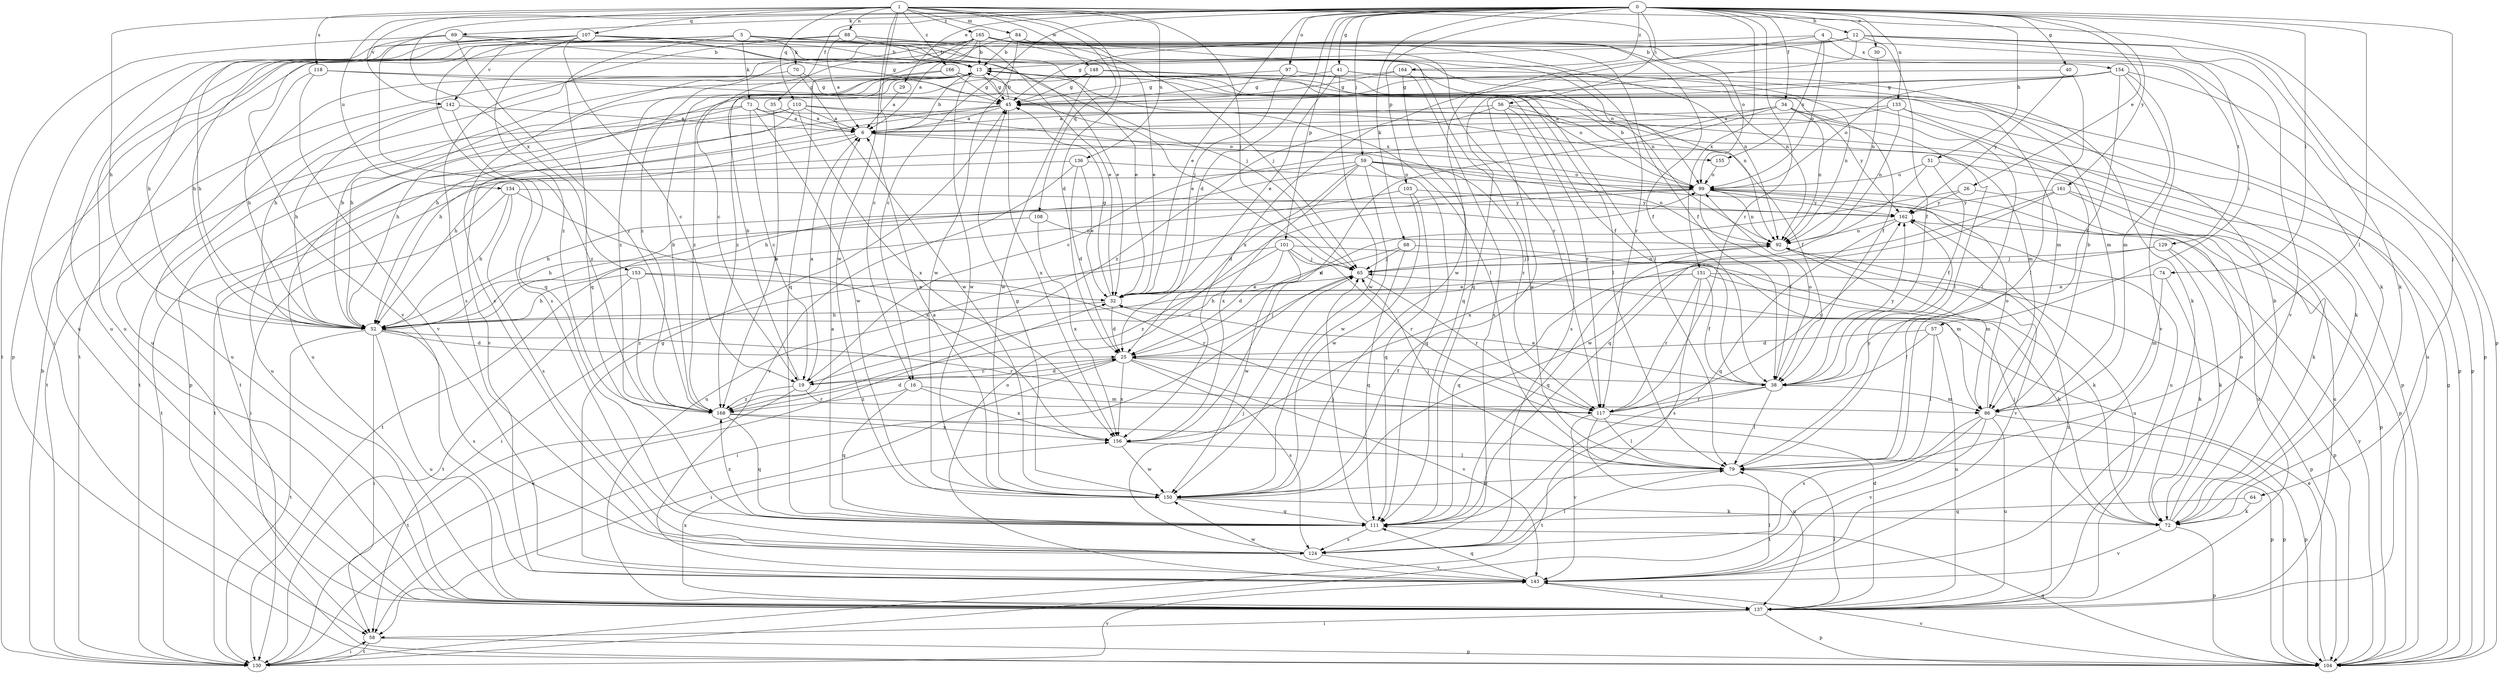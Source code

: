 strict digraph  {
0;
1;
4;
5;
6;
12;
13;
16;
19;
25;
26;
29;
30;
32;
34;
35;
38;
40;
41;
45;
51;
52;
56;
57;
58;
59;
64;
65;
68;
69;
70;
71;
72;
74;
79;
84;
86;
88;
92;
97;
99;
101;
103;
104;
107;
108;
110;
111;
117;
118;
124;
129;
130;
133;
134;
136;
137;
142;
143;
148;
150;
151;
153;
154;
155;
156;
161;
162;
164;
165;
166;
168;
0 -> 12  [label=b];
0 -> 16  [label=c];
0 -> 25  [label=d];
0 -> 26  [label=e];
0 -> 29  [label=e];
0 -> 30  [label=e];
0 -> 32  [label=e];
0 -> 34  [label=f];
0 -> 35  [label=f];
0 -> 40  [label=g];
0 -> 41  [label=g];
0 -> 51  [label=h];
0 -> 56  [label=i];
0 -> 59  [label=j];
0 -> 64  [label=j];
0 -> 68  [label=k];
0 -> 69  [label=k];
0 -> 74  [label=l];
0 -> 79  [label=l];
0 -> 97  [label=o];
0 -> 101  [label=p];
0 -> 103  [label=p];
0 -> 117  [label=r];
0 -> 133  [label=u];
0 -> 134  [label=u];
0 -> 142  [label=v];
0 -> 151  [label=x];
0 -> 161  [label=y];
0 -> 164  [label=z];
1 -> 16  [label=c];
1 -> 25  [label=d];
1 -> 52  [label=h];
1 -> 65  [label=j];
1 -> 84  [label=m];
1 -> 88  [label=n];
1 -> 99  [label=o];
1 -> 104  [label=p];
1 -> 107  [label=q];
1 -> 108  [label=q];
1 -> 110  [label=q];
1 -> 118  [label=s];
1 -> 136  [label=u];
1 -> 148  [label=w];
1 -> 150  [label=w];
1 -> 153  [label=x];
1 -> 165  [label=z];
1 -> 166  [label=z];
4 -> 45  [label=g];
4 -> 57  [label=i];
4 -> 99  [label=o];
4 -> 150  [label=w];
4 -> 154  [label=x];
4 -> 155  [label=x];
5 -> 32  [label=e];
5 -> 52  [label=h];
5 -> 70  [label=k];
5 -> 71  [label=k];
5 -> 92  [label=n];
5 -> 111  [label=q];
5 -> 129  [label=t];
5 -> 137  [label=u];
5 -> 142  [label=v];
6 -> 13  [label=b];
6 -> 52  [label=h];
6 -> 117  [label=r];
6 -> 137  [label=u];
6 -> 155  [label=x];
12 -> 13  [label=b];
12 -> 38  [label=f];
12 -> 72  [label=k];
12 -> 104  [label=p];
12 -> 111  [label=q];
12 -> 130  [label=t];
12 -> 143  [label=v];
12 -> 156  [label=x];
13 -> 45  [label=g];
13 -> 52  [label=h];
13 -> 79  [label=l];
13 -> 92  [label=n];
13 -> 104  [label=p];
13 -> 150  [label=w];
13 -> 168  [label=z];
16 -> 86  [label=m];
16 -> 111  [label=q];
16 -> 156  [label=x];
16 -> 168  [label=z];
19 -> 6  [label=a];
19 -> 13  [label=b];
19 -> 25  [label=d];
19 -> 117  [label=r];
19 -> 130  [label=t];
19 -> 168  [label=z];
25 -> 19  [label=c];
25 -> 38  [label=f];
25 -> 58  [label=i];
25 -> 65  [label=j];
25 -> 124  [label=s];
25 -> 143  [label=v];
25 -> 156  [label=x];
26 -> 25  [label=d];
26 -> 137  [label=u];
26 -> 162  [label=y];
29 -> 6  [label=a];
30 -> 92  [label=n];
32 -> 25  [label=d];
32 -> 45  [label=g];
32 -> 52  [label=h];
34 -> 6  [label=a];
34 -> 19  [label=c];
34 -> 79  [label=l];
34 -> 92  [label=n];
34 -> 156  [label=x];
34 -> 162  [label=y];
35 -> 6  [label=a];
35 -> 168  [label=z];
38 -> 32  [label=e];
38 -> 79  [label=l];
38 -> 86  [label=m];
38 -> 99  [label=o];
38 -> 117  [label=r];
38 -> 130  [label=t];
38 -> 162  [label=y];
40 -> 45  [label=g];
40 -> 79  [label=l];
40 -> 162  [label=y];
41 -> 32  [label=e];
41 -> 38  [label=f];
41 -> 45  [label=g];
41 -> 86  [label=m];
41 -> 150  [label=w];
45 -> 6  [label=a];
45 -> 13  [label=b];
45 -> 52  [label=h];
45 -> 137  [label=u];
45 -> 156  [label=x];
51 -> 38  [label=f];
51 -> 99  [label=o];
51 -> 104  [label=p];
51 -> 111  [label=q];
52 -> 13  [label=b];
52 -> 25  [label=d];
52 -> 58  [label=i];
52 -> 117  [label=r];
52 -> 124  [label=s];
52 -> 130  [label=t];
52 -> 137  [label=u];
56 -> 6  [label=a];
56 -> 38  [label=f];
56 -> 79  [label=l];
56 -> 117  [label=r];
56 -> 124  [label=s];
56 -> 168  [label=z];
57 -> 25  [label=d];
57 -> 38  [label=f];
57 -> 79  [label=l];
57 -> 137  [label=u];
58 -> 104  [label=p];
58 -> 130  [label=t];
59 -> 25  [label=d];
59 -> 52  [label=h];
59 -> 92  [label=n];
59 -> 99  [label=o];
59 -> 111  [label=q];
59 -> 130  [label=t];
59 -> 137  [label=u];
59 -> 150  [label=w];
59 -> 156  [label=x];
64 -> 72  [label=k];
64 -> 111  [label=q];
65 -> 32  [label=e];
65 -> 58  [label=i];
65 -> 92  [label=n];
65 -> 117  [label=r];
68 -> 19  [label=c];
68 -> 65  [label=j];
68 -> 86  [label=m];
68 -> 111  [label=q];
69 -> 13  [label=b];
69 -> 52  [label=h];
69 -> 65  [label=j];
69 -> 79  [label=l];
69 -> 124  [label=s];
69 -> 130  [label=t];
69 -> 168  [label=z];
70 -> 45  [label=g];
70 -> 137  [label=u];
70 -> 150  [label=w];
71 -> 6  [label=a];
71 -> 19  [label=c];
71 -> 52  [label=h];
71 -> 104  [label=p];
71 -> 130  [label=t];
71 -> 150  [label=w];
72 -> 13  [label=b];
72 -> 65  [label=j];
72 -> 99  [label=o];
72 -> 104  [label=p];
72 -> 143  [label=v];
74 -> 32  [label=e];
74 -> 72  [label=k];
74 -> 86  [label=m];
79 -> 65  [label=j];
79 -> 150  [label=w];
79 -> 162  [label=y];
84 -> 13  [label=b];
84 -> 19  [label=c];
84 -> 38  [label=f];
84 -> 117  [label=r];
84 -> 150  [label=w];
86 -> 13  [label=b];
86 -> 99  [label=o];
86 -> 104  [label=p];
86 -> 124  [label=s];
86 -> 130  [label=t];
86 -> 137  [label=u];
86 -> 143  [label=v];
88 -> 6  [label=a];
88 -> 13  [label=b];
88 -> 32  [label=e];
88 -> 65  [label=j];
88 -> 124  [label=s];
88 -> 137  [label=u];
92 -> 65  [label=j];
92 -> 86  [label=m];
92 -> 111  [label=q];
92 -> 143  [label=v];
97 -> 32  [label=e];
97 -> 45  [label=g];
97 -> 79  [label=l];
99 -> 13  [label=b];
99 -> 38  [label=f];
99 -> 52  [label=h];
99 -> 92  [label=n];
99 -> 104  [label=p];
99 -> 130  [label=t];
99 -> 137  [label=u];
99 -> 162  [label=y];
101 -> 25  [label=d];
101 -> 58  [label=i];
101 -> 65  [label=j];
101 -> 72  [label=k];
101 -> 117  [label=r];
101 -> 150  [label=w];
101 -> 168  [label=z];
103 -> 52  [label=h];
103 -> 111  [label=q];
103 -> 150  [label=w];
103 -> 162  [label=y];
104 -> 32  [label=e];
104 -> 45  [label=g];
104 -> 111  [label=q];
104 -> 143  [label=v];
104 -> 162  [label=y];
107 -> 13  [label=b];
107 -> 19  [label=c];
107 -> 32  [label=e];
107 -> 45  [label=g];
107 -> 52  [label=h];
107 -> 92  [label=n];
107 -> 99  [label=o];
107 -> 104  [label=p];
107 -> 111  [label=q];
107 -> 137  [label=u];
107 -> 168  [label=z];
108 -> 52  [label=h];
108 -> 92  [label=n];
108 -> 156  [label=x];
110 -> 6  [label=a];
110 -> 86  [label=m];
110 -> 99  [label=o];
110 -> 104  [label=p];
110 -> 130  [label=t];
110 -> 143  [label=v];
110 -> 156  [label=x];
111 -> 6  [label=a];
111 -> 65  [label=j];
111 -> 124  [label=s];
111 -> 168  [label=z];
117 -> 79  [label=l];
117 -> 104  [label=p];
117 -> 137  [label=u];
117 -> 143  [label=v];
117 -> 162  [label=y];
118 -> 38  [label=f];
118 -> 45  [label=g];
118 -> 52  [label=h];
118 -> 143  [label=v];
124 -> 65  [label=j];
124 -> 79  [label=l];
124 -> 143  [label=v];
129 -> 65  [label=j];
129 -> 72  [label=k];
129 -> 104  [label=p];
129 -> 111  [label=q];
130 -> 13  [label=b];
130 -> 32  [label=e];
130 -> 58  [label=i];
130 -> 143  [label=v];
133 -> 6  [label=a];
133 -> 72  [label=k];
133 -> 92  [label=n];
133 -> 130  [label=t];
133 -> 137  [label=u];
134 -> 52  [label=h];
134 -> 58  [label=i];
134 -> 124  [label=s];
134 -> 156  [label=x];
134 -> 162  [label=y];
136 -> 25  [label=d];
136 -> 32  [label=e];
136 -> 99  [label=o];
136 -> 130  [label=t];
136 -> 143  [label=v];
137 -> 25  [label=d];
137 -> 58  [label=i];
137 -> 79  [label=l];
137 -> 92  [label=n];
137 -> 104  [label=p];
137 -> 156  [label=x];
142 -> 6  [label=a];
142 -> 52  [label=h];
142 -> 137  [label=u];
142 -> 168  [label=z];
143 -> 45  [label=g];
143 -> 79  [label=l];
143 -> 99  [label=o];
143 -> 111  [label=q];
143 -> 137  [label=u];
143 -> 150  [label=w];
148 -> 45  [label=g];
148 -> 72  [label=k];
148 -> 86  [label=m];
148 -> 150  [label=w];
148 -> 168  [label=z];
150 -> 6  [label=a];
150 -> 45  [label=g];
150 -> 72  [label=k];
150 -> 111  [label=q];
151 -> 32  [label=e];
151 -> 38  [label=f];
151 -> 52  [label=h];
151 -> 72  [label=k];
151 -> 104  [label=p];
151 -> 117  [label=r];
151 -> 124  [label=s];
153 -> 32  [label=e];
153 -> 52  [label=h];
153 -> 117  [label=r];
153 -> 130  [label=t];
153 -> 168  [label=z];
154 -> 38  [label=f];
154 -> 45  [label=g];
154 -> 86  [label=m];
154 -> 99  [label=o];
154 -> 104  [label=p];
154 -> 143  [label=v];
154 -> 150  [label=w];
155 -> 99  [label=o];
156 -> 79  [label=l];
156 -> 150  [label=w];
161 -> 72  [label=k];
161 -> 137  [label=u];
161 -> 150  [label=w];
161 -> 156  [label=x];
161 -> 162  [label=y];
162 -> 92  [label=n];
162 -> 111  [label=q];
162 -> 137  [label=u];
164 -> 45  [label=g];
164 -> 52  [label=h];
164 -> 92  [label=n];
164 -> 111  [label=q];
164 -> 124  [label=s];
165 -> 6  [label=a];
165 -> 13  [label=b];
165 -> 32  [label=e];
165 -> 38  [label=f];
165 -> 58  [label=i];
165 -> 72  [label=k];
165 -> 79  [label=l];
165 -> 92  [label=n];
165 -> 111  [label=q];
165 -> 117  [label=r];
165 -> 124  [label=s];
165 -> 143  [label=v];
165 -> 168  [label=z];
166 -> 45  [label=g];
166 -> 52  [label=h];
166 -> 65  [label=j];
166 -> 99  [label=o];
166 -> 168  [label=z];
168 -> 13  [label=b];
168 -> 25  [label=d];
168 -> 104  [label=p];
168 -> 111  [label=q];
168 -> 156  [label=x];
}
